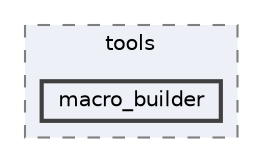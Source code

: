 digraph "C:/Dev/ezRPC/RPC/json/tools/macro_builder"
{
 // LATEX_PDF_SIZE
  bgcolor="transparent";
  edge [fontname=Helvetica,fontsize=10,labelfontname=Helvetica,labelfontsize=10];
  node [fontname=Helvetica,fontsize=10,shape=box,height=0.2,width=0.4];
  compound=true
  subgraph clusterdir_3c5a281e1b5b41e04555b97f331a51b5 {
    graph [ bgcolor="#edf0f7", pencolor="grey50", label="tools", fontname=Helvetica,fontsize=10 style="filled,dashed", URL="dir_3c5a281e1b5b41e04555b97f331a51b5.html",tooltip=""]
  dir_32b5a8cb1ae723623a12cb94673855b1 [label="macro_builder", fillcolor="#edf0f7", color="grey25", style="filled,bold", URL="dir_32b5a8cb1ae723623a12cb94673855b1.html",tooltip=""];
  }
}

